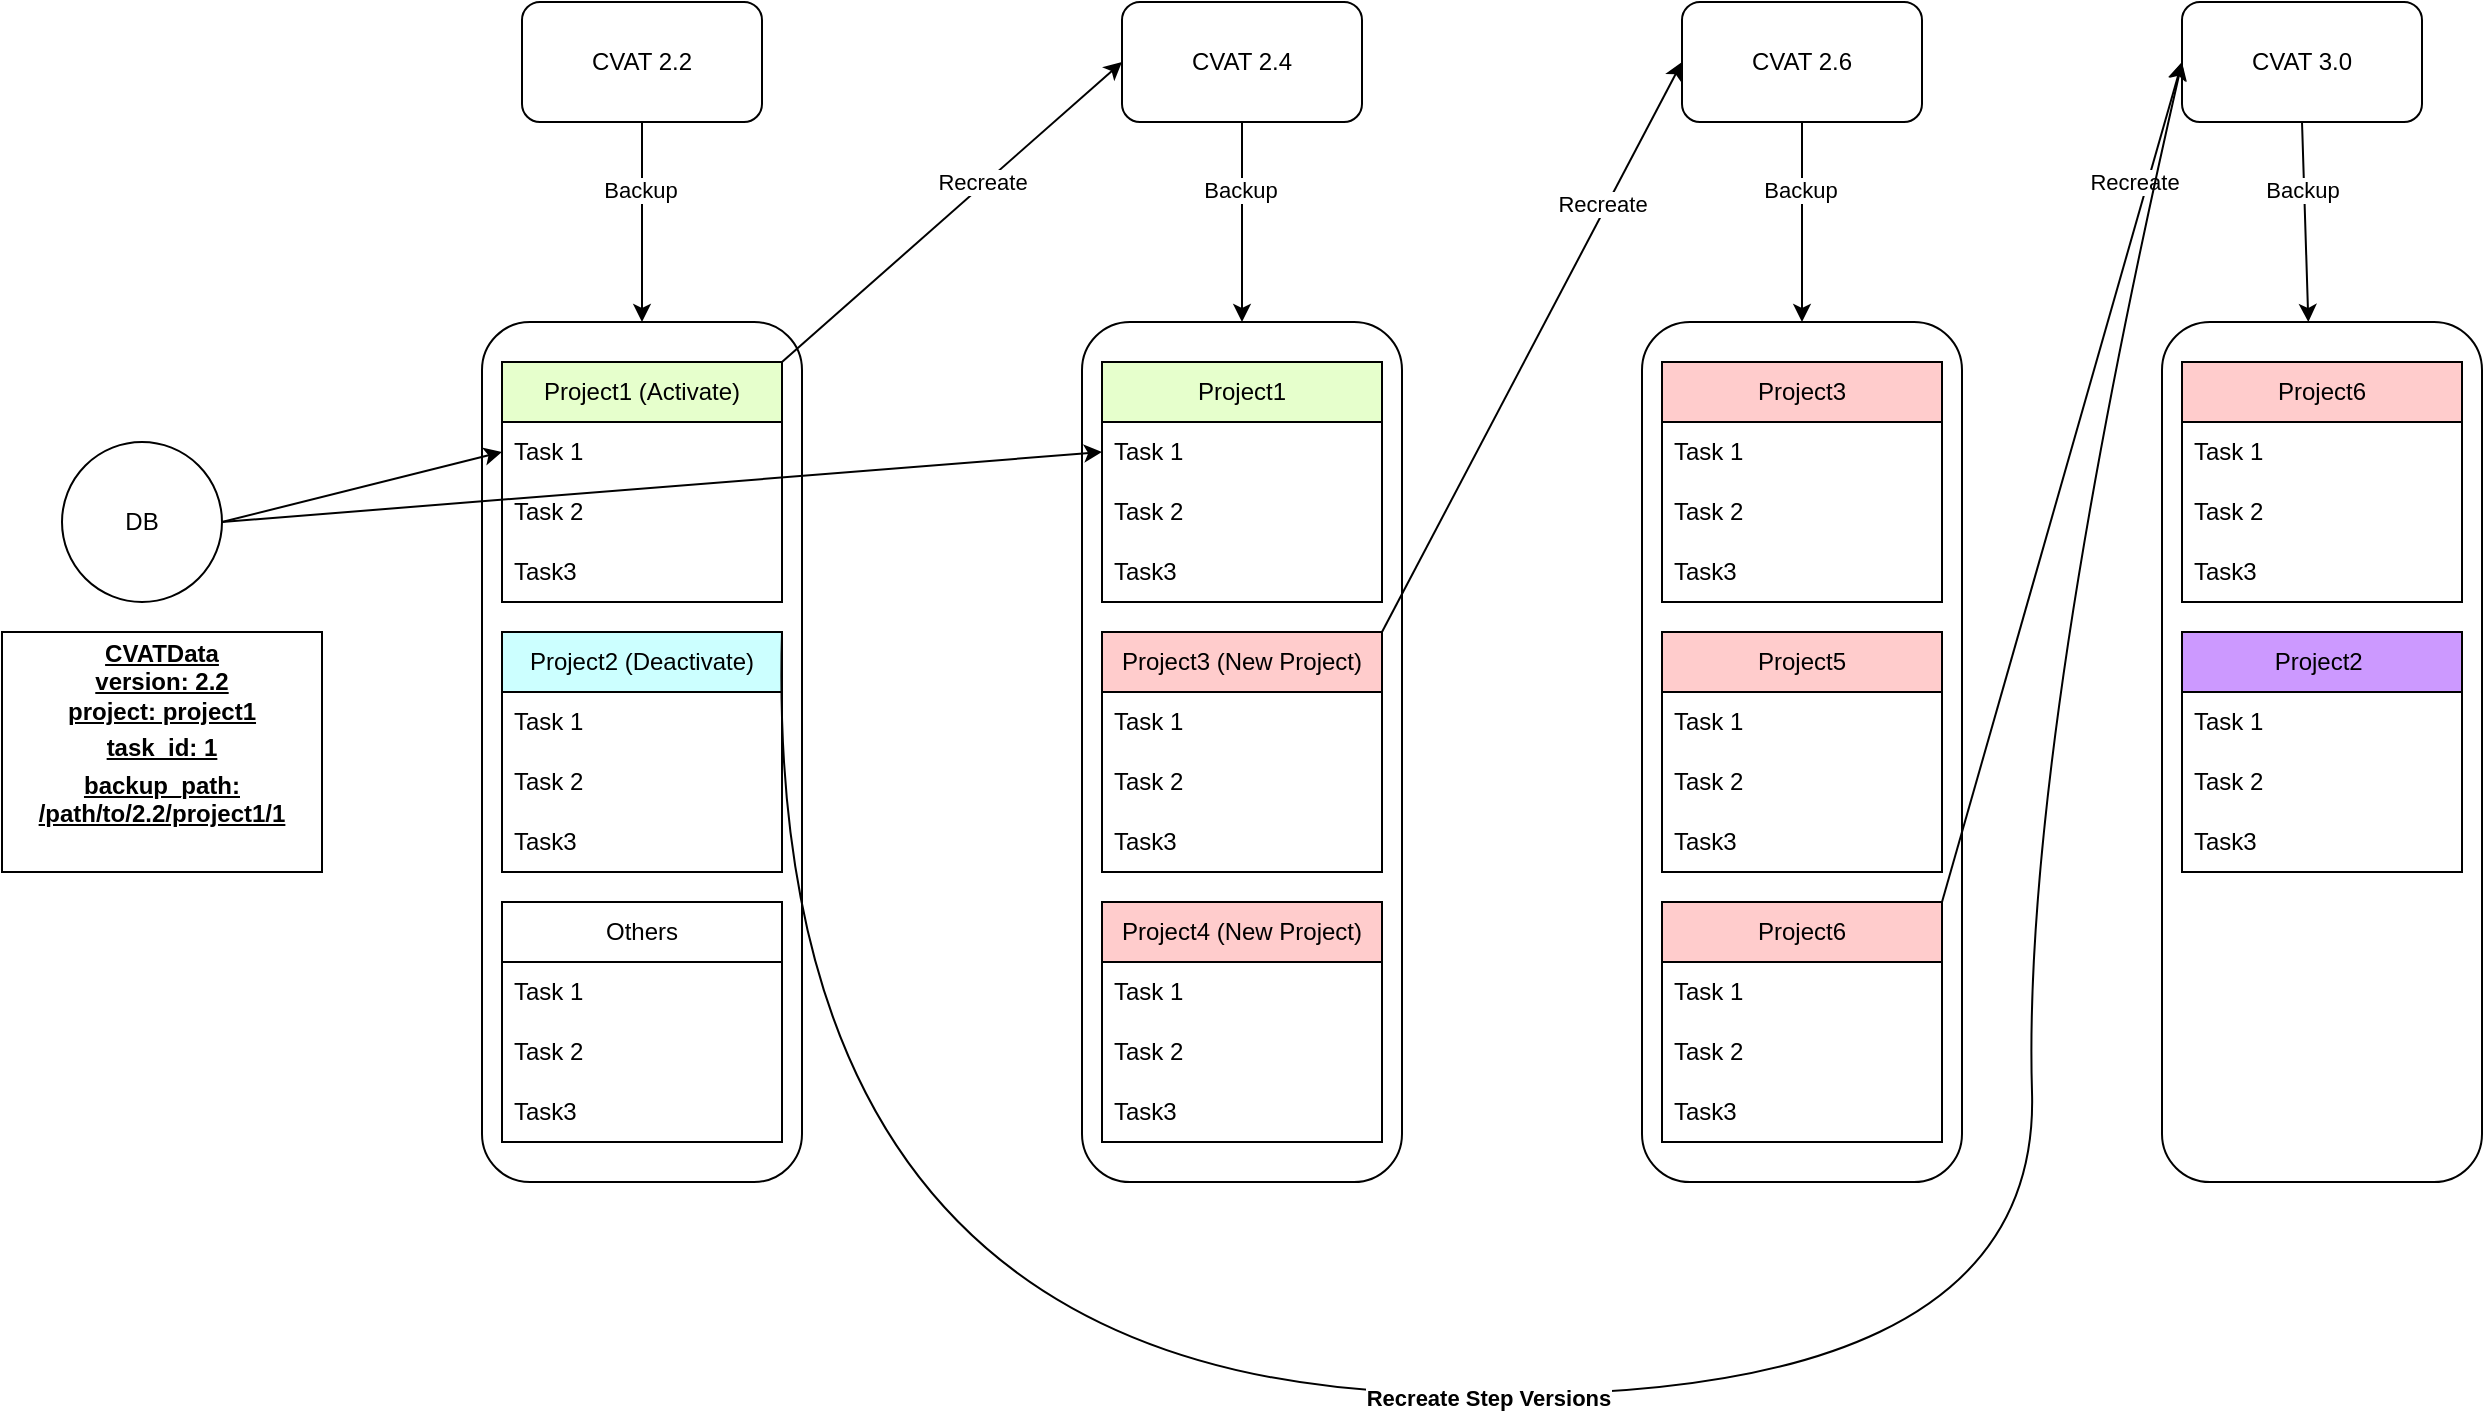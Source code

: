 <mxfile version="21.6.5" type="github">
  <diagram name="Page-1" id="kNPuEdnh6KubsLImNy_3">
    <mxGraphModel dx="1352" dy="294" grid="1" gridSize="10" guides="1" tooltips="1" connect="1" arrows="1" fold="1" page="1" pageScale="1" pageWidth="850" pageHeight="1100" math="0" shadow="0">
      <root>
        <mxCell id="0" />
        <mxCell id="1" parent="0" />
        <mxCell id="QylYmnA2Q5zucuHS8ZUh-1" value="CVAT 2.2" style="rounded=1;whiteSpace=wrap;html=1;" vertex="1" parent="1">
          <mxGeometry x="-30" y="170" width="120" height="60" as="geometry" />
        </mxCell>
        <mxCell id="QylYmnA2Q5zucuHS8ZUh-2" value="CVAT 2.4" style="rounded=1;whiteSpace=wrap;html=1;" vertex="1" parent="1">
          <mxGeometry x="270" y="170" width="120" height="60" as="geometry" />
        </mxCell>
        <mxCell id="QylYmnA2Q5zucuHS8ZUh-3" value="CVAT 2.6" style="rounded=1;whiteSpace=wrap;html=1;" vertex="1" parent="1">
          <mxGeometry x="550" y="170" width="120" height="60" as="geometry" />
        </mxCell>
        <mxCell id="QylYmnA2Q5zucuHS8ZUh-4" value="CVAT 3.0" style="rounded=1;whiteSpace=wrap;html=1;" vertex="1" parent="1">
          <mxGeometry x="800" y="170" width="120" height="60" as="geometry" />
        </mxCell>
        <mxCell id="QylYmnA2Q5zucuHS8ZUh-5" value="" style="rounded=1;whiteSpace=wrap;html=1;" vertex="1" parent="1">
          <mxGeometry x="-50" y="330" width="160" height="430" as="geometry" />
        </mxCell>
        <mxCell id="QylYmnA2Q5zucuHS8ZUh-7" value="Project1 (Activate)" style="swimlane;fontStyle=0;childLayout=stackLayout;horizontal=1;startSize=30;horizontalStack=0;resizeParent=1;resizeParentMax=0;resizeLast=0;collapsible=1;marginBottom=0;whiteSpace=wrap;html=1;fillColor=#E6FFCC;" vertex="1" parent="1">
          <mxGeometry x="-40" y="350" width="140" height="120" as="geometry" />
        </mxCell>
        <mxCell id="QylYmnA2Q5zucuHS8ZUh-8" value="Task 1" style="text;strokeColor=none;fillColor=none;align=left;verticalAlign=middle;spacingLeft=4;spacingRight=4;overflow=hidden;points=[[0,0.5],[1,0.5]];portConstraint=eastwest;rotatable=0;whiteSpace=wrap;html=1;" vertex="1" parent="QylYmnA2Q5zucuHS8ZUh-7">
          <mxGeometry y="30" width="140" height="30" as="geometry" />
        </mxCell>
        <mxCell id="QylYmnA2Q5zucuHS8ZUh-9" value="Task 2" style="text;strokeColor=none;fillColor=none;align=left;verticalAlign=middle;spacingLeft=4;spacingRight=4;overflow=hidden;points=[[0,0.5],[1,0.5]];portConstraint=eastwest;rotatable=0;whiteSpace=wrap;html=1;" vertex="1" parent="QylYmnA2Q5zucuHS8ZUh-7">
          <mxGeometry y="60" width="140" height="30" as="geometry" />
        </mxCell>
        <mxCell id="QylYmnA2Q5zucuHS8ZUh-10" value="Task3" style="text;strokeColor=none;fillColor=none;align=left;verticalAlign=middle;spacingLeft=4;spacingRight=4;overflow=hidden;points=[[0,0.5],[1,0.5]];portConstraint=eastwest;rotatable=0;whiteSpace=wrap;html=1;" vertex="1" parent="QylYmnA2Q5zucuHS8ZUh-7">
          <mxGeometry y="90" width="140" height="30" as="geometry" />
        </mxCell>
        <mxCell id="QylYmnA2Q5zucuHS8ZUh-11" value="Project2 (Deactivate)" style="swimlane;fontStyle=0;childLayout=stackLayout;horizontal=1;startSize=30;horizontalStack=0;resizeParent=1;resizeParentMax=0;resizeLast=0;collapsible=1;marginBottom=0;whiteSpace=wrap;html=1;fillColor=#CCFFFF;" vertex="1" parent="1">
          <mxGeometry x="-40" y="485" width="140" height="120" as="geometry" />
        </mxCell>
        <mxCell id="QylYmnA2Q5zucuHS8ZUh-12" value="Task 1" style="text;strokeColor=none;fillColor=none;align=left;verticalAlign=middle;spacingLeft=4;spacingRight=4;overflow=hidden;points=[[0,0.5],[1,0.5]];portConstraint=eastwest;rotatable=0;whiteSpace=wrap;html=1;" vertex="1" parent="QylYmnA2Q5zucuHS8ZUh-11">
          <mxGeometry y="30" width="140" height="30" as="geometry" />
        </mxCell>
        <mxCell id="QylYmnA2Q5zucuHS8ZUh-13" value="Task 2" style="text;strokeColor=none;fillColor=none;align=left;verticalAlign=middle;spacingLeft=4;spacingRight=4;overflow=hidden;points=[[0,0.5],[1,0.5]];portConstraint=eastwest;rotatable=0;whiteSpace=wrap;html=1;" vertex="1" parent="QylYmnA2Q5zucuHS8ZUh-11">
          <mxGeometry y="60" width="140" height="30" as="geometry" />
        </mxCell>
        <mxCell id="QylYmnA2Q5zucuHS8ZUh-14" value="Task3" style="text;strokeColor=none;fillColor=none;align=left;verticalAlign=middle;spacingLeft=4;spacingRight=4;overflow=hidden;points=[[0,0.5],[1,0.5]];portConstraint=eastwest;rotatable=0;whiteSpace=wrap;html=1;" vertex="1" parent="QylYmnA2Q5zucuHS8ZUh-11">
          <mxGeometry y="90" width="140" height="30" as="geometry" />
        </mxCell>
        <mxCell id="QylYmnA2Q5zucuHS8ZUh-15" value="Others" style="swimlane;fontStyle=0;childLayout=stackLayout;horizontal=1;startSize=30;horizontalStack=0;resizeParent=1;resizeParentMax=0;resizeLast=0;collapsible=1;marginBottom=0;whiteSpace=wrap;html=1;" vertex="1" parent="1">
          <mxGeometry x="-40" y="620" width="140" height="120" as="geometry" />
        </mxCell>
        <mxCell id="QylYmnA2Q5zucuHS8ZUh-16" value="Task 1" style="text;strokeColor=none;fillColor=none;align=left;verticalAlign=middle;spacingLeft=4;spacingRight=4;overflow=hidden;points=[[0,0.5],[1,0.5]];portConstraint=eastwest;rotatable=0;whiteSpace=wrap;html=1;" vertex="1" parent="QylYmnA2Q5zucuHS8ZUh-15">
          <mxGeometry y="30" width="140" height="30" as="geometry" />
        </mxCell>
        <mxCell id="QylYmnA2Q5zucuHS8ZUh-17" value="Task 2" style="text;strokeColor=none;fillColor=none;align=left;verticalAlign=middle;spacingLeft=4;spacingRight=4;overflow=hidden;points=[[0,0.5],[1,0.5]];portConstraint=eastwest;rotatable=0;whiteSpace=wrap;html=1;" vertex="1" parent="QylYmnA2Q5zucuHS8ZUh-15">
          <mxGeometry y="60" width="140" height="30" as="geometry" />
        </mxCell>
        <mxCell id="QylYmnA2Q5zucuHS8ZUh-18" value="Task3" style="text;strokeColor=none;fillColor=none;align=left;verticalAlign=middle;spacingLeft=4;spacingRight=4;overflow=hidden;points=[[0,0.5],[1,0.5]];portConstraint=eastwest;rotatable=0;whiteSpace=wrap;html=1;" vertex="1" parent="QylYmnA2Q5zucuHS8ZUh-15">
          <mxGeometry y="90" width="140" height="30" as="geometry" />
        </mxCell>
        <mxCell id="QylYmnA2Q5zucuHS8ZUh-19" value="" style="rounded=1;whiteSpace=wrap;html=1;" vertex="1" parent="1">
          <mxGeometry x="250" y="330" width="160" height="430" as="geometry" />
        </mxCell>
        <mxCell id="QylYmnA2Q5zucuHS8ZUh-20" value="Project1" style="swimlane;fontStyle=0;childLayout=stackLayout;horizontal=1;startSize=30;horizontalStack=0;resizeParent=1;resizeParentMax=0;resizeLast=0;collapsible=1;marginBottom=0;whiteSpace=wrap;html=1;fillColor=#E6FFCC;" vertex="1" parent="1">
          <mxGeometry x="260" y="350" width="140" height="120" as="geometry" />
        </mxCell>
        <mxCell id="QylYmnA2Q5zucuHS8ZUh-21" value="Task 1" style="text;strokeColor=none;fillColor=none;align=left;verticalAlign=middle;spacingLeft=4;spacingRight=4;overflow=hidden;points=[[0,0.5],[1,0.5]];portConstraint=eastwest;rotatable=0;whiteSpace=wrap;html=1;" vertex="1" parent="QylYmnA2Q5zucuHS8ZUh-20">
          <mxGeometry y="30" width="140" height="30" as="geometry" />
        </mxCell>
        <mxCell id="QylYmnA2Q5zucuHS8ZUh-22" value="Task 2" style="text;strokeColor=none;fillColor=none;align=left;verticalAlign=middle;spacingLeft=4;spacingRight=4;overflow=hidden;points=[[0,0.5],[1,0.5]];portConstraint=eastwest;rotatable=0;whiteSpace=wrap;html=1;" vertex="1" parent="QylYmnA2Q5zucuHS8ZUh-20">
          <mxGeometry y="60" width="140" height="30" as="geometry" />
        </mxCell>
        <mxCell id="QylYmnA2Q5zucuHS8ZUh-23" value="Task3" style="text;strokeColor=none;fillColor=none;align=left;verticalAlign=middle;spacingLeft=4;spacingRight=4;overflow=hidden;points=[[0,0.5],[1,0.5]];portConstraint=eastwest;rotatable=0;whiteSpace=wrap;html=1;" vertex="1" parent="QylYmnA2Q5zucuHS8ZUh-20">
          <mxGeometry y="90" width="140" height="30" as="geometry" />
        </mxCell>
        <mxCell id="QylYmnA2Q5zucuHS8ZUh-24" value="Project3 (New Project)" style="swimlane;fontStyle=0;childLayout=stackLayout;horizontal=1;startSize=30;horizontalStack=0;resizeParent=1;resizeParentMax=0;resizeLast=0;collapsible=1;marginBottom=0;whiteSpace=wrap;html=1;fillColor=#FFCCCC;" vertex="1" parent="1">
          <mxGeometry x="260" y="485" width="140" height="120" as="geometry" />
        </mxCell>
        <mxCell id="QylYmnA2Q5zucuHS8ZUh-25" value="Task 1" style="text;strokeColor=none;fillColor=none;align=left;verticalAlign=middle;spacingLeft=4;spacingRight=4;overflow=hidden;points=[[0,0.5],[1,0.5]];portConstraint=eastwest;rotatable=0;whiteSpace=wrap;html=1;" vertex="1" parent="QylYmnA2Q5zucuHS8ZUh-24">
          <mxGeometry y="30" width="140" height="30" as="geometry" />
        </mxCell>
        <mxCell id="QylYmnA2Q5zucuHS8ZUh-26" value="Task 2" style="text;strokeColor=none;fillColor=none;align=left;verticalAlign=middle;spacingLeft=4;spacingRight=4;overflow=hidden;points=[[0,0.5],[1,0.5]];portConstraint=eastwest;rotatable=0;whiteSpace=wrap;html=1;" vertex="1" parent="QylYmnA2Q5zucuHS8ZUh-24">
          <mxGeometry y="60" width="140" height="30" as="geometry" />
        </mxCell>
        <mxCell id="QylYmnA2Q5zucuHS8ZUh-27" value="Task3" style="text;strokeColor=none;fillColor=none;align=left;verticalAlign=middle;spacingLeft=4;spacingRight=4;overflow=hidden;points=[[0,0.5],[1,0.5]];portConstraint=eastwest;rotatable=0;whiteSpace=wrap;html=1;" vertex="1" parent="QylYmnA2Q5zucuHS8ZUh-24">
          <mxGeometry y="90" width="140" height="30" as="geometry" />
        </mxCell>
        <mxCell id="QylYmnA2Q5zucuHS8ZUh-28" value="DB" style="ellipse;whiteSpace=wrap;html=1;aspect=fixed;" vertex="1" parent="1">
          <mxGeometry x="-260" y="390" width="80" height="80" as="geometry" />
        </mxCell>
        <mxCell id="QylYmnA2Q5zucuHS8ZUh-29" value="" style="endArrow=classic;html=1;rounded=0;exitX=1;exitY=0.5;exitDx=0;exitDy=0;entryX=0;entryY=0.5;entryDx=0;entryDy=0;" edge="1" parent="1" source="QylYmnA2Q5zucuHS8ZUh-28" target="QylYmnA2Q5zucuHS8ZUh-8">
          <mxGeometry width="50" height="50" relative="1" as="geometry">
            <mxPoint x="200" y="520" as="sourcePoint" />
            <mxPoint x="250" y="470" as="targetPoint" />
          </mxGeometry>
        </mxCell>
        <mxCell id="QylYmnA2Q5zucuHS8ZUh-30" value="" style="endArrow=classic;html=1;rounded=0;entryX=0;entryY=0.5;entryDx=0;entryDy=0;exitX=1;exitY=0.5;exitDx=0;exitDy=0;" edge="1" parent="1" source="QylYmnA2Q5zucuHS8ZUh-28" target="QylYmnA2Q5zucuHS8ZUh-21">
          <mxGeometry width="50" height="50" relative="1" as="geometry">
            <mxPoint x="-140" y="500" as="sourcePoint" />
            <mxPoint x="250" y="470" as="targetPoint" />
          </mxGeometry>
        </mxCell>
        <mxCell id="QylYmnA2Q5zucuHS8ZUh-31" value="" style="endArrow=classic;html=1;rounded=0;exitX=1;exitY=0;exitDx=0;exitDy=0;entryX=0;entryY=0.5;entryDx=0;entryDy=0;" edge="1" parent="1" source="QylYmnA2Q5zucuHS8ZUh-7" target="QylYmnA2Q5zucuHS8ZUh-2">
          <mxGeometry width="50" height="50" relative="1" as="geometry">
            <mxPoint x="210" y="520" as="sourcePoint" />
            <mxPoint x="260" y="470" as="targetPoint" />
          </mxGeometry>
        </mxCell>
        <mxCell id="QylYmnA2Q5zucuHS8ZUh-32" value="Recreate" style="edgeLabel;html=1;align=center;verticalAlign=middle;resizable=0;points=[];" vertex="1" connectable="0" parent="QylYmnA2Q5zucuHS8ZUh-31">
          <mxGeometry x="-0.075" y="1" relative="1" as="geometry">
            <mxPoint x="22" y="-20" as="offset" />
          </mxGeometry>
        </mxCell>
        <mxCell id="QylYmnA2Q5zucuHS8ZUh-33" value="" style="endArrow=classic;html=1;rounded=0;exitX=0.5;exitY=1;exitDx=0;exitDy=0;entryX=0.5;entryY=0;entryDx=0;entryDy=0;" edge="1" parent="1" source="QylYmnA2Q5zucuHS8ZUh-1" target="QylYmnA2Q5zucuHS8ZUh-5">
          <mxGeometry width="50" height="50" relative="1" as="geometry">
            <mxPoint x="210" y="360" as="sourcePoint" />
            <mxPoint x="260" y="310" as="targetPoint" />
          </mxGeometry>
        </mxCell>
        <mxCell id="QylYmnA2Q5zucuHS8ZUh-34" value="Backup" style="edgeLabel;html=1;align=center;verticalAlign=middle;resizable=0;points=[];" vertex="1" connectable="0" parent="QylYmnA2Q5zucuHS8ZUh-33">
          <mxGeometry x="-0.32" y="-1" relative="1" as="geometry">
            <mxPoint as="offset" />
          </mxGeometry>
        </mxCell>
        <mxCell id="QylYmnA2Q5zucuHS8ZUh-35" value="" style="endArrow=classic;html=1;rounded=0;exitX=0.5;exitY=1;exitDx=0;exitDy=0;entryX=0.5;entryY=0;entryDx=0;entryDy=0;" edge="1" parent="1" source="QylYmnA2Q5zucuHS8ZUh-2" target="QylYmnA2Q5zucuHS8ZUh-19">
          <mxGeometry width="50" height="50" relative="1" as="geometry">
            <mxPoint x="40" y="240" as="sourcePoint" />
            <mxPoint x="40" y="340" as="targetPoint" />
          </mxGeometry>
        </mxCell>
        <mxCell id="QylYmnA2Q5zucuHS8ZUh-36" value="Backup" style="edgeLabel;html=1;align=center;verticalAlign=middle;resizable=0;points=[];" vertex="1" connectable="0" parent="QylYmnA2Q5zucuHS8ZUh-35">
          <mxGeometry x="-0.32" y="-1" relative="1" as="geometry">
            <mxPoint as="offset" />
          </mxGeometry>
        </mxCell>
        <mxCell id="QylYmnA2Q5zucuHS8ZUh-37" value="Project4 (New Project)" style="swimlane;fontStyle=0;childLayout=stackLayout;horizontal=1;startSize=30;horizontalStack=0;resizeParent=1;resizeParentMax=0;resizeLast=0;collapsible=1;marginBottom=0;whiteSpace=wrap;html=1;fillColor=#FFCCCC;" vertex="1" parent="1">
          <mxGeometry x="260" y="620" width="140" height="120" as="geometry" />
        </mxCell>
        <mxCell id="QylYmnA2Q5zucuHS8ZUh-38" value="Task 1" style="text;strokeColor=none;fillColor=none;align=left;verticalAlign=middle;spacingLeft=4;spacingRight=4;overflow=hidden;points=[[0,0.5],[1,0.5]];portConstraint=eastwest;rotatable=0;whiteSpace=wrap;html=1;" vertex="1" parent="QylYmnA2Q5zucuHS8ZUh-37">
          <mxGeometry y="30" width="140" height="30" as="geometry" />
        </mxCell>
        <mxCell id="QylYmnA2Q5zucuHS8ZUh-39" value="Task 2" style="text;strokeColor=none;fillColor=none;align=left;verticalAlign=middle;spacingLeft=4;spacingRight=4;overflow=hidden;points=[[0,0.5],[1,0.5]];portConstraint=eastwest;rotatable=0;whiteSpace=wrap;html=1;" vertex="1" parent="QylYmnA2Q5zucuHS8ZUh-37">
          <mxGeometry y="60" width="140" height="30" as="geometry" />
        </mxCell>
        <mxCell id="QylYmnA2Q5zucuHS8ZUh-40" value="Task3" style="text;strokeColor=none;fillColor=none;align=left;verticalAlign=middle;spacingLeft=4;spacingRight=4;overflow=hidden;points=[[0,0.5],[1,0.5]];portConstraint=eastwest;rotatable=0;whiteSpace=wrap;html=1;" vertex="1" parent="QylYmnA2Q5zucuHS8ZUh-37">
          <mxGeometry y="90" width="140" height="30" as="geometry" />
        </mxCell>
        <mxCell id="QylYmnA2Q5zucuHS8ZUh-41" value="" style="endArrow=classic;html=1;rounded=0;exitX=0.5;exitY=1;exitDx=0;exitDy=0;entryX=0.5;entryY=0;entryDx=0;entryDy=0;" edge="1" parent="1" source="QylYmnA2Q5zucuHS8ZUh-3" target="QylYmnA2Q5zucuHS8ZUh-43">
          <mxGeometry width="50" height="50" relative="1" as="geometry">
            <mxPoint x="340" y="240" as="sourcePoint" />
            <mxPoint x="590" y="330" as="targetPoint" />
          </mxGeometry>
        </mxCell>
        <mxCell id="QylYmnA2Q5zucuHS8ZUh-42" value="Backup" style="edgeLabel;html=1;align=center;verticalAlign=middle;resizable=0;points=[];" vertex="1" connectable="0" parent="QylYmnA2Q5zucuHS8ZUh-41">
          <mxGeometry x="-0.32" y="-1" relative="1" as="geometry">
            <mxPoint as="offset" />
          </mxGeometry>
        </mxCell>
        <mxCell id="QylYmnA2Q5zucuHS8ZUh-43" value="" style="rounded=1;whiteSpace=wrap;html=1;" vertex="1" parent="1">
          <mxGeometry x="530" y="330" width="160" height="430" as="geometry" />
        </mxCell>
        <mxCell id="QylYmnA2Q5zucuHS8ZUh-44" value="" style="endArrow=classic;html=1;rounded=0;entryX=0;entryY=0.5;entryDx=0;entryDy=0;exitX=1;exitY=0;exitDx=0;exitDy=0;" edge="1" parent="1" source="QylYmnA2Q5zucuHS8ZUh-24" target="QylYmnA2Q5zucuHS8ZUh-3">
          <mxGeometry width="50" height="50" relative="1" as="geometry">
            <mxPoint x="340" y="530" as="sourcePoint" />
            <mxPoint x="510" y="270" as="targetPoint" />
          </mxGeometry>
        </mxCell>
        <mxCell id="QylYmnA2Q5zucuHS8ZUh-45" value="Recreate" style="edgeLabel;html=1;align=center;verticalAlign=middle;resizable=0;points=[];" vertex="1" connectable="0" parent="QylYmnA2Q5zucuHS8ZUh-44">
          <mxGeometry x="0.122" y="-2" relative="1" as="geometry">
            <mxPoint x="24" y="-55" as="offset" />
          </mxGeometry>
        </mxCell>
        <mxCell id="QylYmnA2Q5zucuHS8ZUh-46" value="Project3" style="swimlane;fontStyle=0;childLayout=stackLayout;horizontal=1;startSize=30;horizontalStack=0;resizeParent=1;resizeParentMax=0;resizeLast=0;collapsible=1;marginBottom=0;whiteSpace=wrap;html=1;fillColor=#FFCCCC;" vertex="1" parent="1">
          <mxGeometry x="540" y="350" width="140" height="120" as="geometry" />
        </mxCell>
        <mxCell id="QylYmnA2Q5zucuHS8ZUh-47" value="Task 1" style="text;strokeColor=none;fillColor=none;align=left;verticalAlign=middle;spacingLeft=4;spacingRight=4;overflow=hidden;points=[[0,0.5],[1,0.5]];portConstraint=eastwest;rotatable=0;whiteSpace=wrap;html=1;" vertex="1" parent="QylYmnA2Q5zucuHS8ZUh-46">
          <mxGeometry y="30" width="140" height="30" as="geometry" />
        </mxCell>
        <mxCell id="QylYmnA2Q5zucuHS8ZUh-48" value="Task 2" style="text;strokeColor=none;fillColor=none;align=left;verticalAlign=middle;spacingLeft=4;spacingRight=4;overflow=hidden;points=[[0,0.5],[1,0.5]];portConstraint=eastwest;rotatable=0;whiteSpace=wrap;html=1;" vertex="1" parent="QylYmnA2Q5zucuHS8ZUh-46">
          <mxGeometry y="60" width="140" height="30" as="geometry" />
        </mxCell>
        <mxCell id="QylYmnA2Q5zucuHS8ZUh-49" value="Task3" style="text;strokeColor=none;fillColor=none;align=left;verticalAlign=middle;spacingLeft=4;spacingRight=4;overflow=hidden;points=[[0,0.5],[1,0.5]];portConstraint=eastwest;rotatable=0;whiteSpace=wrap;html=1;" vertex="1" parent="QylYmnA2Q5zucuHS8ZUh-46">
          <mxGeometry y="90" width="140" height="30" as="geometry" />
        </mxCell>
        <mxCell id="QylYmnA2Q5zucuHS8ZUh-50" value="Project5" style="swimlane;fontStyle=0;childLayout=stackLayout;horizontal=1;startSize=30;horizontalStack=0;resizeParent=1;resizeParentMax=0;resizeLast=0;collapsible=1;marginBottom=0;whiteSpace=wrap;html=1;fillColor=#FFCCCC;" vertex="1" parent="1">
          <mxGeometry x="540" y="485" width="140" height="120" as="geometry" />
        </mxCell>
        <mxCell id="QylYmnA2Q5zucuHS8ZUh-51" value="Task 1" style="text;strokeColor=none;fillColor=none;align=left;verticalAlign=middle;spacingLeft=4;spacingRight=4;overflow=hidden;points=[[0,0.5],[1,0.5]];portConstraint=eastwest;rotatable=0;whiteSpace=wrap;html=1;" vertex="1" parent="QylYmnA2Q5zucuHS8ZUh-50">
          <mxGeometry y="30" width="140" height="30" as="geometry" />
        </mxCell>
        <mxCell id="QylYmnA2Q5zucuHS8ZUh-52" value="Task 2" style="text;strokeColor=none;fillColor=none;align=left;verticalAlign=middle;spacingLeft=4;spacingRight=4;overflow=hidden;points=[[0,0.5],[1,0.5]];portConstraint=eastwest;rotatable=0;whiteSpace=wrap;html=1;" vertex="1" parent="QylYmnA2Q5zucuHS8ZUh-50">
          <mxGeometry y="60" width="140" height="30" as="geometry" />
        </mxCell>
        <mxCell id="QylYmnA2Q5zucuHS8ZUh-53" value="Task3" style="text;strokeColor=none;fillColor=none;align=left;verticalAlign=middle;spacingLeft=4;spacingRight=4;overflow=hidden;points=[[0,0.5],[1,0.5]];portConstraint=eastwest;rotatable=0;whiteSpace=wrap;html=1;" vertex="1" parent="QylYmnA2Q5zucuHS8ZUh-50">
          <mxGeometry y="90" width="140" height="30" as="geometry" />
        </mxCell>
        <mxCell id="QylYmnA2Q5zucuHS8ZUh-54" value="Project6" style="swimlane;fontStyle=0;childLayout=stackLayout;horizontal=1;startSize=30;horizontalStack=0;resizeParent=1;resizeParentMax=0;resizeLast=0;collapsible=1;marginBottom=0;whiteSpace=wrap;html=1;fillColor=#FFCCCC;" vertex="1" parent="1">
          <mxGeometry x="540" y="620" width="140" height="120" as="geometry" />
        </mxCell>
        <mxCell id="QylYmnA2Q5zucuHS8ZUh-55" value="Task 1" style="text;strokeColor=none;fillColor=none;align=left;verticalAlign=middle;spacingLeft=4;spacingRight=4;overflow=hidden;points=[[0,0.5],[1,0.5]];portConstraint=eastwest;rotatable=0;whiteSpace=wrap;html=1;" vertex="1" parent="QylYmnA2Q5zucuHS8ZUh-54">
          <mxGeometry y="30" width="140" height="30" as="geometry" />
        </mxCell>
        <mxCell id="QylYmnA2Q5zucuHS8ZUh-56" value="Task 2" style="text;strokeColor=none;fillColor=none;align=left;verticalAlign=middle;spacingLeft=4;spacingRight=4;overflow=hidden;points=[[0,0.5],[1,0.5]];portConstraint=eastwest;rotatable=0;whiteSpace=wrap;html=1;" vertex="1" parent="QylYmnA2Q5zucuHS8ZUh-54">
          <mxGeometry y="60" width="140" height="30" as="geometry" />
        </mxCell>
        <mxCell id="QylYmnA2Q5zucuHS8ZUh-57" value="Task3" style="text;strokeColor=none;fillColor=none;align=left;verticalAlign=middle;spacingLeft=4;spacingRight=4;overflow=hidden;points=[[0,0.5],[1,0.5]];portConstraint=eastwest;rotatable=0;whiteSpace=wrap;html=1;" vertex="1" parent="QylYmnA2Q5zucuHS8ZUh-54">
          <mxGeometry y="90" width="140" height="30" as="geometry" />
        </mxCell>
        <mxCell id="QylYmnA2Q5zucuHS8ZUh-59" value="" style="rounded=1;whiteSpace=wrap;html=1;" vertex="1" parent="1">
          <mxGeometry x="790" y="330" width="160" height="430" as="geometry" />
        </mxCell>
        <mxCell id="QylYmnA2Q5zucuHS8ZUh-60" value="" style="endArrow=classic;html=1;rounded=0;exitX=0.5;exitY=1;exitDx=0;exitDy=0;" edge="1" parent="1" source="QylYmnA2Q5zucuHS8ZUh-4" target="QylYmnA2Q5zucuHS8ZUh-59">
          <mxGeometry width="50" height="50" relative="1" as="geometry">
            <mxPoint x="640" y="240" as="sourcePoint" />
            <mxPoint x="640" y="340" as="targetPoint" />
          </mxGeometry>
        </mxCell>
        <mxCell id="QylYmnA2Q5zucuHS8ZUh-61" value="Backup" style="edgeLabel;html=1;align=center;verticalAlign=middle;resizable=0;points=[];" vertex="1" connectable="0" parent="QylYmnA2Q5zucuHS8ZUh-60">
          <mxGeometry x="-0.32" y="-1" relative="1" as="geometry">
            <mxPoint as="offset" />
          </mxGeometry>
        </mxCell>
        <mxCell id="QylYmnA2Q5zucuHS8ZUh-62" value="" style="endArrow=classic;html=1;rounded=0;exitX=1;exitY=0;exitDx=0;exitDy=0;entryX=0;entryY=0.5;entryDx=0;entryDy=0;" edge="1" parent="1" source="QylYmnA2Q5zucuHS8ZUh-54" target="QylYmnA2Q5zucuHS8ZUh-4">
          <mxGeometry width="50" height="50" relative="1" as="geometry">
            <mxPoint x="300" y="570" as="sourcePoint" />
            <mxPoint x="350" y="520" as="targetPoint" />
          </mxGeometry>
        </mxCell>
        <mxCell id="QylYmnA2Q5zucuHS8ZUh-63" value="Recreate" style="edgeLabel;html=1;align=center;verticalAlign=middle;resizable=0;points=[];" vertex="1" connectable="0" parent="QylYmnA2Q5zucuHS8ZUh-62">
          <mxGeometry x="0.022" y="1" relative="1" as="geometry">
            <mxPoint x="35" y="-146" as="offset" />
          </mxGeometry>
        </mxCell>
        <mxCell id="QylYmnA2Q5zucuHS8ZUh-64" value="Project6" style="swimlane;fontStyle=0;childLayout=stackLayout;horizontal=1;startSize=30;horizontalStack=0;resizeParent=1;resizeParentMax=0;resizeLast=0;collapsible=1;marginBottom=0;whiteSpace=wrap;html=1;fillColor=#FFCCCC;" vertex="1" parent="1">
          <mxGeometry x="800" y="350" width="140" height="120" as="geometry" />
        </mxCell>
        <mxCell id="QylYmnA2Q5zucuHS8ZUh-65" value="Task 1" style="text;strokeColor=none;fillColor=none;align=left;verticalAlign=middle;spacingLeft=4;spacingRight=4;overflow=hidden;points=[[0,0.5],[1,0.5]];portConstraint=eastwest;rotatable=0;whiteSpace=wrap;html=1;" vertex="1" parent="QylYmnA2Q5zucuHS8ZUh-64">
          <mxGeometry y="30" width="140" height="30" as="geometry" />
        </mxCell>
        <mxCell id="QylYmnA2Q5zucuHS8ZUh-66" value="Task 2" style="text;strokeColor=none;fillColor=none;align=left;verticalAlign=middle;spacingLeft=4;spacingRight=4;overflow=hidden;points=[[0,0.5],[1,0.5]];portConstraint=eastwest;rotatable=0;whiteSpace=wrap;html=1;" vertex="1" parent="QylYmnA2Q5zucuHS8ZUh-64">
          <mxGeometry y="60" width="140" height="30" as="geometry" />
        </mxCell>
        <mxCell id="QylYmnA2Q5zucuHS8ZUh-67" value="Task3" style="text;strokeColor=none;fillColor=none;align=left;verticalAlign=middle;spacingLeft=4;spacingRight=4;overflow=hidden;points=[[0,0.5],[1,0.5]];portConstraint=eastwest;rotatable=0;whiteSpace=wrap;html=1;" vertex="1" parent="QylYmnA2Q5zucuHS8ZUh-64">
          <mxGeometry y="90" width="140" height="30" as="geometry" />
        </mxCell>
        <mxCell id="QylYmnA2Q5zucuHS8ZUh-68" value="" style="curved=1;endArrow=classic;html=1;rounded=0;exitX=1;exitY=0;exitDx=0;exitDy=0;entryX=0;entryY=0.5;entryDx=0;entryDy=0;" edge="1" parent="1" source="QylYmnA2Q5zucuHS8ZUh-11" target="QylYmnA2Q5zucuHS8ZUh-4">
          <mxGeometry width="50" height="50" relative="1" as="geometry">
            <mxPoint x="300" y="570" as="sourcePoint" />
            <mxPoint x="790" y="210" as="targetPoint" />
            <Array as="points">
              <mxPoint x="90" y="850" />
              <mxPoint x="730" y="880" />
              <mxPoint x="720" y="550" />
            </Array>
          </mxGeometry>
        </mxCell>
        <mxCell id="QylYmnA2Q5zucuHS8ZUh-69" value="&lt;b&gt;Recreate Step Versions&lt;/b&gt;" style="edgeLabel;html=1;align=center;verticalAlign=middle;resizable=0;points=[];" vertex="1" connectable="0" parent="QylYmnA2Q5zucuHS8ZUh-68">
          <mxGeometry x="-0.141" y="-1" relative="1" as="geometry">
            <mxPoint as="offset" />
          </mxGeometry>
        </mxCell>
        <mxCell id="QylYmnA2Q5zucuHS8ZUh-70" value="Project2&amp;nbsp;" style="swimlane;fontStyle=0;childLayout=stackLayout;horizontal=1;startSize=30;horizontalStack=0;resizeParent=1;resizeParentMax=0;resizeLast=0;collapsible=1;marginBottom=0;whiteSpace=wrap;html=1;fillColor=#CC99FF;" vertex="1" parent="1">
          <mxGeometry x="800" y="485" width="140" height="120" as="geometry" />
        </mxCell>
        <mxCell id="QylYmnA2Q5zucuHS8ZUh-71" value="Task 1" style="text;strokeColor=none;fillColor=none;align=left;verticalAlign=middle;spacingLeft=4;spacingRight=4;overflow=hidden;points=[[0,0.5],[1,0.5]];portConstraint=eastwest;rotatable=0;whiteSpace=wrap;html=1;" vertex="1" parent="QylYmnA2Q5zucuHS8ZUh-70">
          <mxGeometry y="30" width="140" height="30" as="geometry" />
        </mxCell>
        <mxCell id="QylYmnA2Q5zucuHS8ZUh-72" value="Task 2" style="text;strokeColor=none;fillColor=none;align=left;verticalAlign=middle;spacingLeft=4;spacingRight=4;overflow=hidden;points=[[0,0.5],[1,0.5]];portConstraint=eastwest;rotatable=0;whiteSpace=wrap;html=1;" vertex="1" parent="QylYmnA2Q5zucuHS8ZUh-70">
          <mxGeometry y="60" width="140" height="30" as="geometry" />
        </mxCell>
        <mxCell id="QylYmnA2Q5zucuHS8ZUh-73" value="Task3" style="text;strokeColor=none;fillColor=none;align=left;verticalAlign=middle;spacingLeft=4;spacingRight=4;overflow=hidden;points=[[0,0.5],[1,0.5]];portConstraint=eastwest;rotatable=0;whiteSpace=wrap;html=1;" vertex="1" parent="QylYmnA2Q5zucuHS8ZUh-70">
          <mxGeometry y="90" width="140" height="30" as="geometry" />
        </mxCell>
        <mxCell id="QylYmnA2Q5zucuHS8ZUh-78" value="&lt;p style=&quot;margin:0px;margin-top:4px;text-align:center;text-decoration:underline;&quot;&gt;&lt;b&gt;CVATData&lt;br&gt;version: 2.2&lt;br&gt;project: project1&lt;/b&gt;&lt;/p&gt;&lt;p style=&quot;margin:0px;margin-top:4px;text-align:center;text-decoration:underline;&quot;&gt;&lt;b&gt;task_id: 1&lt;/b&gt;&lt;/p&gt;&lt;p style=&quot;margin:0px;margin-top:4px;text-align:center;text-decoration:underline;&quot;&gt;&lt;b&gt;backup_path: /path/to/2.2/project1/1&lt;br&gt;&lt;/b&gt;&lt;/p&gt;" style="verticalAlign=top;align=left;overflow=fill;fontSize=12;fontFamily=Helvetica;html=1;whiteSpace=wrap;" vertex="1" parent="1">
          <mxGeometry x="-290" y="485" width="160" height="120" as="geometry" />
        </mxCell>
      </root>
    </mxGraphModel>
  </diagram>
</mxfile>
